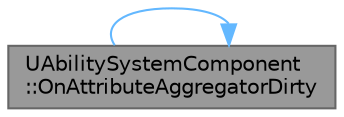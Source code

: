 digraph "UAbilitySystemComponent::OnAttributeAggregatorDirty"
{
 // INTERACTIVE_SVG=YES
 // LATEX_PDF_SIZE
  bgcolor="transparent";
  edge [fontname=Helvetica,fontsize=10,labelfontname=Helvetica,labelfontsize=10];
  node [fontname=Helvetica,fontsize=10,shape=box,height=0.2,width=0.4];
  rankdir="RL";
  Node1 [id="Node000001",label="UAbilitySystemComponent\l::OnAttributeAggregatorDirty",height=0.2,width=0.4,color="gray40", fillcolor="grey60", style="filled", fontcolor="black",tooltip="Called when a specific attribute aggregator value changes, gameplay effects refresh their values when..."];
  Node1 -> Node1 [id="edge1_Node000001_Node000001",dir="back",color="steelblue1",style="solid",tooltip=" "];
}
